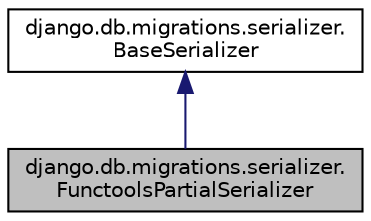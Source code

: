 digraph "django.db.migrations.serializer.FunctoolsPartialSerializer"
{
 // LATEX_PDF_SIZE
  edge [fontname="Helvetica",fontsize="10",labelfontname="Helvetica",labelfontsize="10"];
  node [fontname="Helvetica",fontsize="10",shape=record];
  Node1 [label="django.db.migrations.serializer.\lFunctoolsPartialSerializer",height=0.2,width=0.4,color="black", fillcolor="grey75", style="filled", fontcolor="black",tooltip=" "];
  Node2 -> Node1 [dir="back",color="midnightblue",fontsize="10",style="solid",fontname="Helvetica"];
  Node2 [label="django.db.migrations.serializer.\lBaseSerializer",height=0.2,width=0.4,color="black", fillcolor="white", style="filled",URL="$db/d75/classdjango_1_1db_1_1migrations_1_1serializer_1_1_base_serializer.html",tooltip=" "];
}
